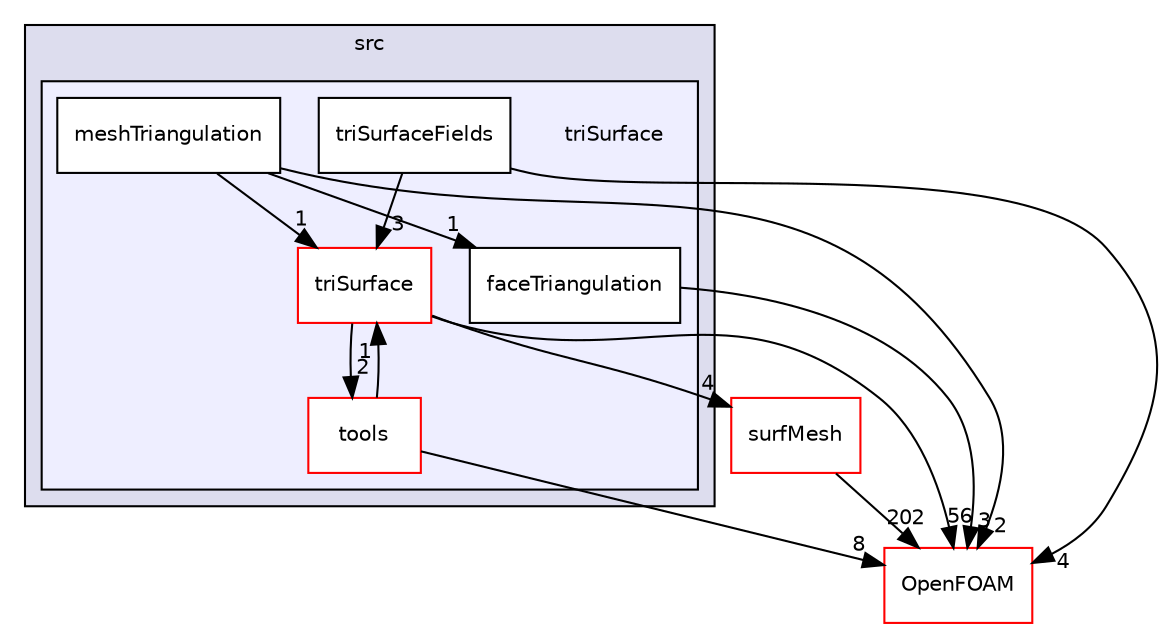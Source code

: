 digraph "src/triSurface" {
  bgcolor=transparent;
  compound=true
  node [ fontsize="10", fontname="Helvetica"];
  edge [ labelfontsize="10", labelfontname="Helvetica"];
  subgraph clusterdir_68267d1309a1af8e8297ef4c3efbcdba {
    graph [ bgcolor="#ddddee", pencolor="black", label="src" fontname="Helvetica", fontsize="10", URL="dir_68267d1309a1af8e8297ef4c3efbcdba.html"]
  subgraph clusterdir_b63c002b7559990bd414058641eb48ad {
    graph [ bgcolor="#eeeeff", pencolor="black", label="" URL="dir_b63c002b7559990bd414058641eb48ad.html"];
    dir_b63c002b7559990bd414058641eb48ad [shape=plaintext label="triSurface"];
    dir_7774888c4159785544d6fb5da3bb3851 [shape=box label="faceTriangulation" color="black" fillcolor="white" style="filled" URL="dir_7774888c4159785544d6fb5da3bb3851.html"];
    dir_980b324425f3e5d6aa1b56d6db9eed3f [shape=box label="meshTriangulation" color="black" fillcolor="white" style="filled" URL="dir_980b324425f3e5d6aa1b56d6db9eed3f.html"];
    dir_ea136f50b6e20864351f7e37b8cbec5c [shape=box label="tools" color="red" fillcolor="white" style="filled" URL="dir_ea136f50b6e20864351f7e37b8cbec5c.html"];
    dir_fc98c2e9ee0413e7a39bdbd8e1af4ce3 [shape=box label="triSurface" color="red" fillcolor="white" style="filled" URL="dir_fc98c2e9ee0413e7a39bdbd8e1af4ce3.html"];
    dir_7c3c7cc5fcd6efcbbfa9b4099d0f4e08 [shape=box label="triSurfaceFields" color="black" fillcolor="white" style="filled" URL="dir_7c3c7cc5fcd6efcbbfa9b4099d0f4e08.html"];
  }
  }
  dir_0a88fe22feb23ce5f078a04a1df67721 [shape=box label="surfMesh" color="red" URL="dir_0a88fe22feb23ce5f078a04a1df67721.html"];
  dir_c5473ff19b20e6ec4dfe5c310b3778a8 [shape=box label="OpenFOAM" color="red" URL="dir_c5473ff19b20e6ec4dfe5c310b3778a8.html"];
  dir_0a88fe22feb23ce5f078a04a1df67721->dir_c5473ff19b20e6ec4dfe5c310b3778a8 [headlabel="202", labeldistance=1.5 headhref="dir_002735_001950.html"];
  dir_fc98c2e9ee0413e7a39bdbd8e1af4ce3->dir_0a88fe22feb23ce5f078a04a1df67721 [headlabel="4", labeldistance=1.5 headhref="dir_003031_002735.html"];
  dir_fc98c2e9ee0413e7a39bdbd8e1af4ce3->dir_ea136f50b6e20864351f7e37b8cbec5c [headlabel="2", labeldistance=1.5 headhref="dir_003031_003027.html"];
  dir_fc98c2e9ee0413e7a39bdbd8e1af4ce3->dir_c5473ff19b20e6ec4dfe5c310b3778a8 [headlabel="56", labeldistance=1.5 headhref="dir_003031_001950.html"];
  dir_980b324425f3e5d6aa1b56d6db9eed3f->dir_fc98c2e9ee0413e7a39bdbd8e1af4ce3 [headlabel="1", labeldistance=1.5 headhref="dir_003026_003031.html"];
  dir_980b324425f3e5d6aa1b56d6db9eed3f->dir_c5473ff19b20e6ec4dfe5c310b3778a8 [headlabel="2", labeldistance=1.5 headhref="dir_003026_001950.html"];
  dir_980b324425f3e5d6aa1b56d6db9eed3f->dir_7774888c4159785544d6fb5da3bb3851 [headlabel="1", labeldistance=1.5 headhref="dir_003026_003025.html"];
  dir_7c3c7cc5fcd6efcbbfa9b4099d0f4e08->dir_fc98c2e9ee0413e7a39bdbd8e1af4ce3 [headlabel="3", labeldistance=1.5 headhref="dir_003045_003031.html"];
  dir_7c3c7cc5fcd6efcbbfa9b4099d0f4e08->dir_c5473ff19b20e6ec4dfe5c310b3778a8 [headlabel="4", labeldistance=1.5 headhref="dir_003045_001950.html"];
  dir_ea136f50b6e20864351f7e37b8cbec5c->dir_fc98c2e9ee0413e7a39bdbd8e1af4ce3 [headlabel="1", labeldistance=1.5 headhref="dir_003027_003031.html"];
  dir_ea136f50b6e20864351f7e37b8cbec5c->dir_c5473ff19b20e6ec4dfe5c310b3778a8 [headlabel="8", labeldistance=1.5 headhref="dir_003027_001950.html"];
  dir_7774888c4159785544d6fb5da3bb3851->dir_c5473ff19b20e6ec4dfe5c310b3778a8 [headlabel="3", labeldistance=1.5 headhref="dir_003025_001950.html"];
}
